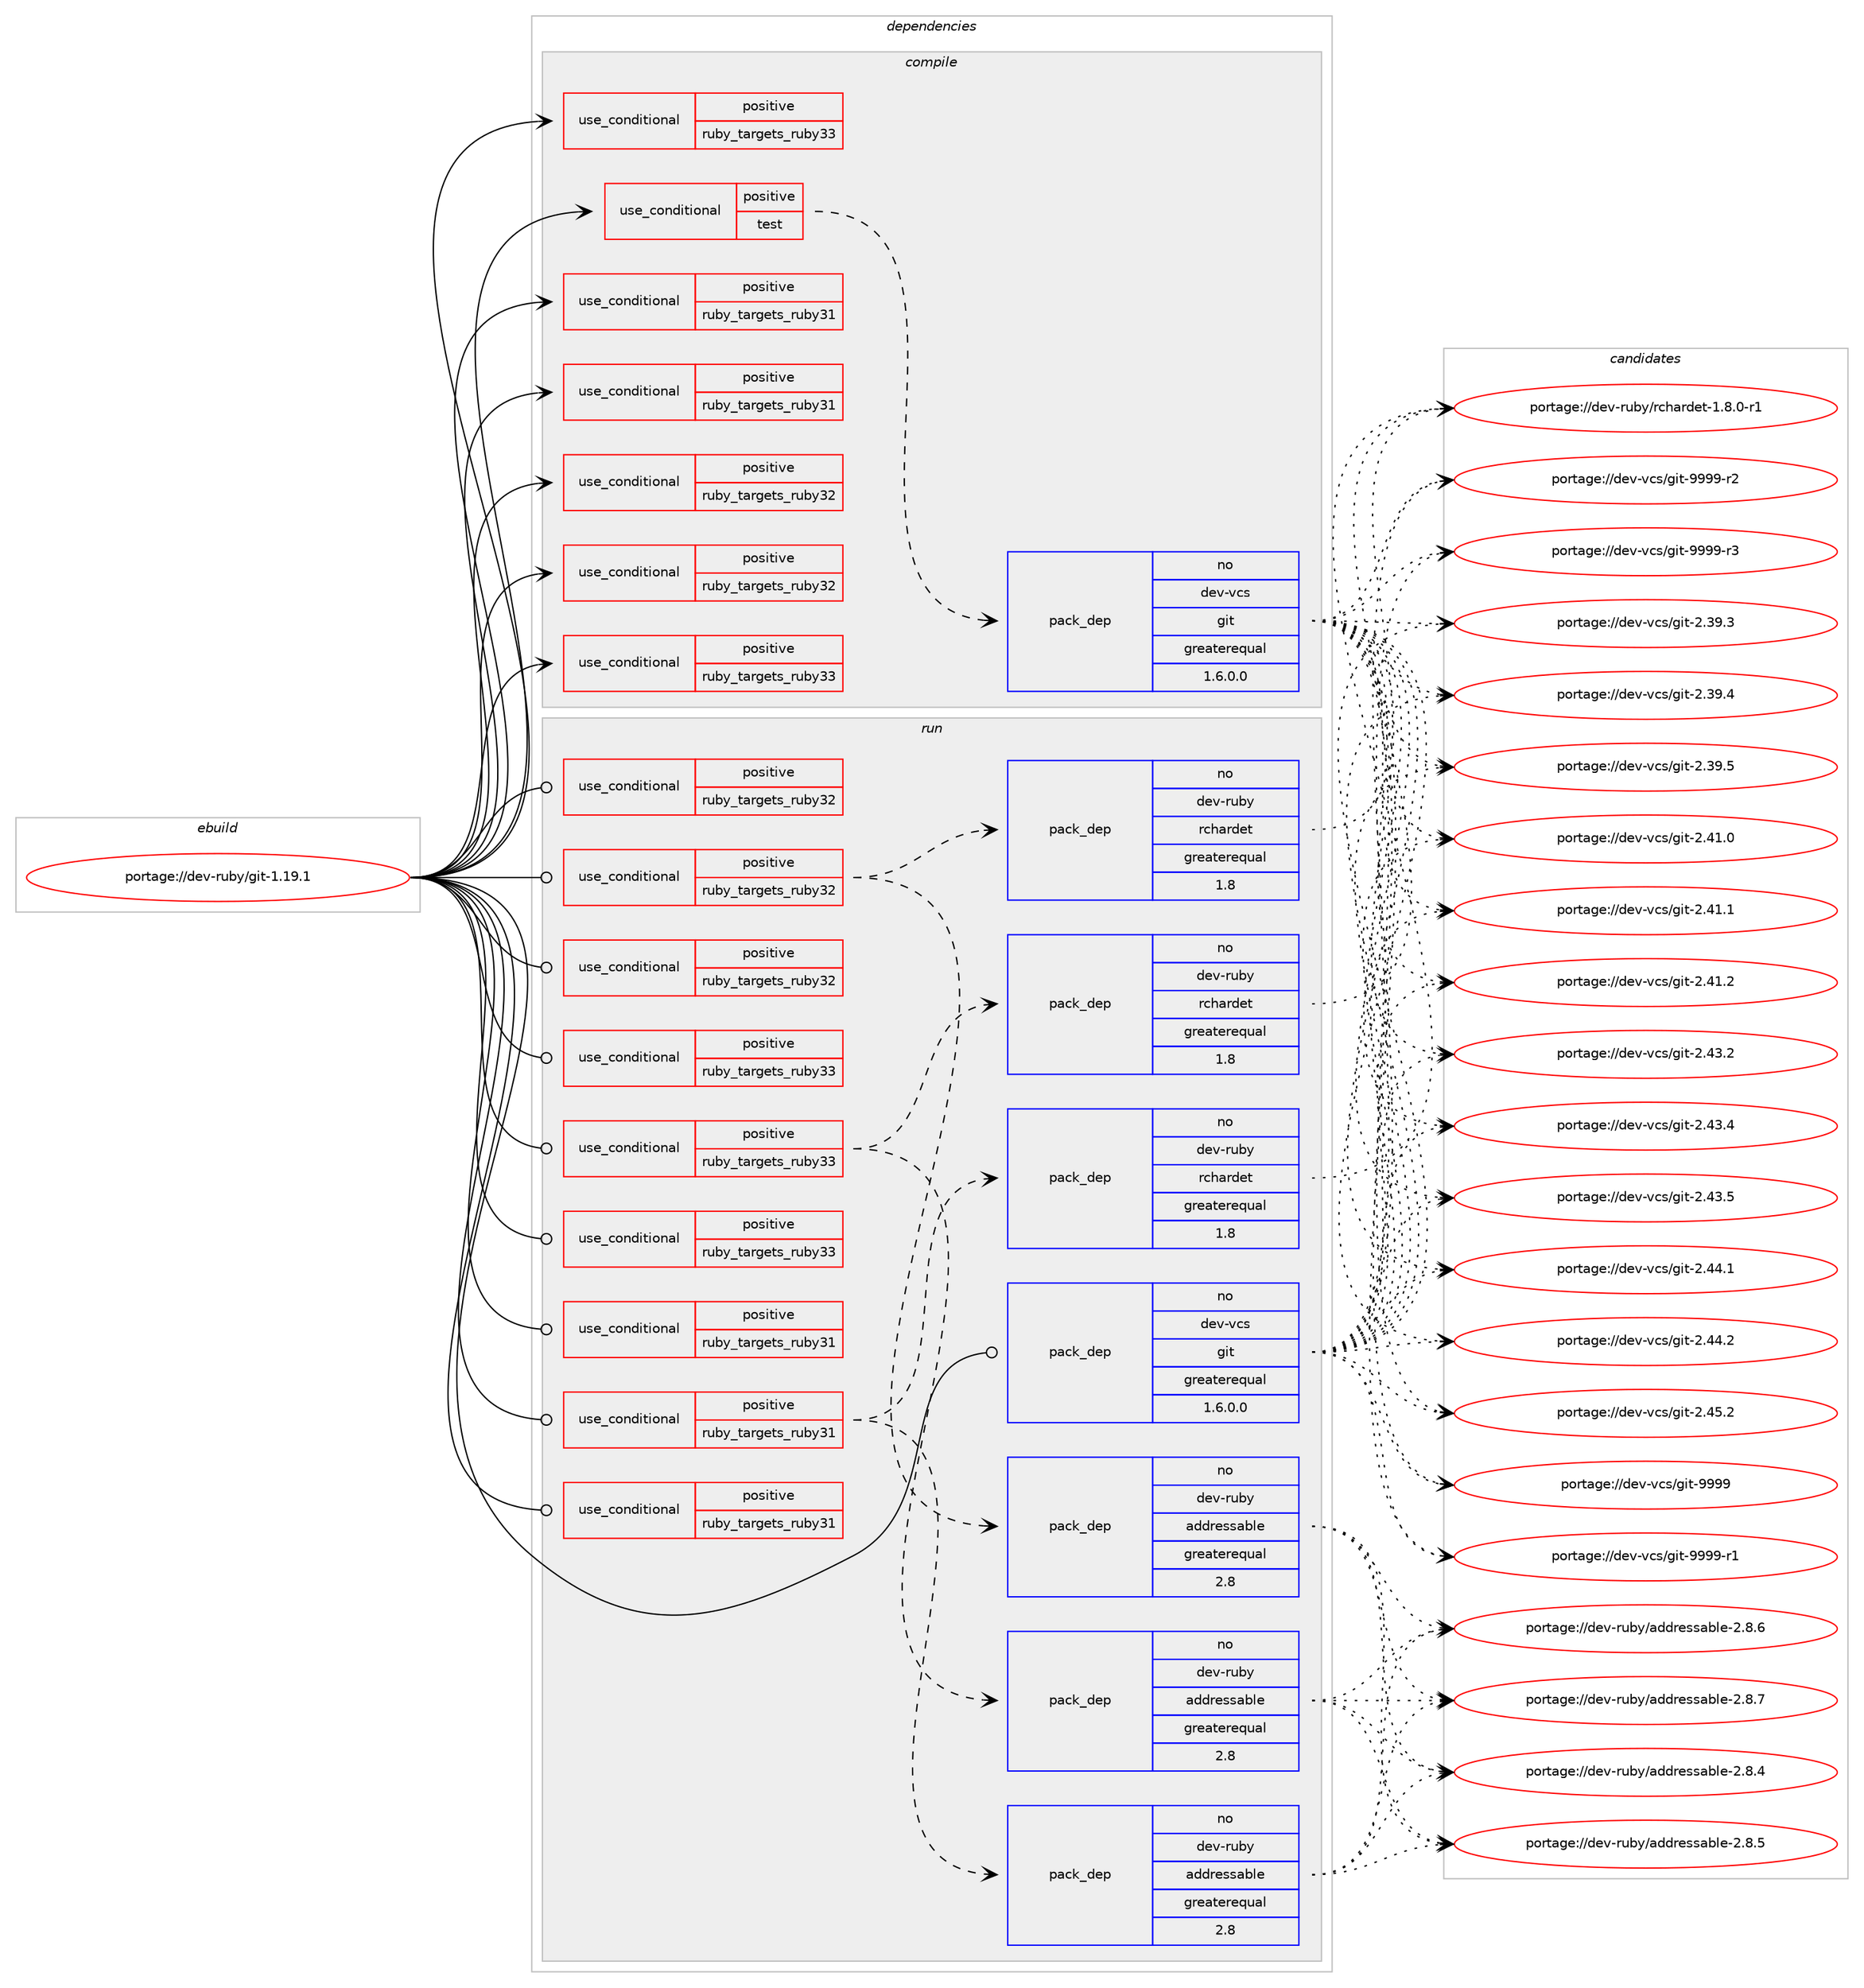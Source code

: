digraph prolog {

# *************
# Graph options
# *************

newrank=true;
concentrate=true;
compound=true;
graph [rankdir=LR,fontname=Helvetica,fontsize=10,ranksep=1.5];#, ranksep=2.5, nodesep=0.2];
edge  [arrowhead=vee];
node  [fontname=Helvetica,fontsize=10];

# **********
# The ebuild
# **********

subgraph cluster_leftcol {
color=gray;
rank=same;
label=<<i>ebuild</i>>;
id [label="portage://dev-ruby/git-1.19.1", color=red, width=4, href="../dev-ruby/git-1.19.1.svg"];
}

# ****************
# The dependencies
# ****************

subgraph cluster_midcol {
color=gray;
label=<<i>dependencies</i>>;
subgraph cluster_compile {
fillcolor="#eeeeee";
style=filled;
label=<<i>compile</i>>;
subgraph cond47012 {
dependency94247 [label=<<TABLE BORDER="0" CELLBORDER="1" CELLSPACING="0" CELLPADDING="4"><TR><TD ROWSPAN="3" CELLPADDING="10">use_conditional</TD></TR><TR><TD>positive</TD></TR><TR><TD>ruby_targets_ruby31</TD></TR></TABLE>>, shape=none, color=red];
# *** BEGIN UNKNOWN DEPENDENCY TYPE (TODO) ***
# dependency94247 -> package_dependency(portage://dev-ruby/git-1.19.1,install,no,dev-lang,ruby,none,[,,],[slot(3.1)],[])
# *** END UNKNOWN DEPENDENCY TYPE (TODO) ***

}
id:e -> dependency94247:w [weight=20,style="solid",arrowhead="vee"];
subgraph cond47013 {
dependency94248 [label=<<TABLE BORDER="0" CELLBORDER="1" CELLSPACING="0" CELLPADDING="4"><TR><TD ROWSPAN="3" CELLPADDING="10">use_conditional</TD></TR><TR><TD>positive</TD></TR><TR><TD>ruby_targets_ruby31</TD></TR></TABLE>>, shape=none, color=red];
# *** BEGIN UNKNOWN DEPENDENCY TYPE (TODO) ***
# dependency94248 -> package_dependency(portage://dev-ruby/git-1.19.1,install,no,virtual,rubygems,none,[,,],[],[use(enable(ruby_targets_ruby31),negative)])
# *** END UNKNOWN DEPENDENCY TYPE (TODO) ***

}
id:e -> dependency94248:w [weight=20,style="solid",arrowhead="vee"];
subgraph cond47014 {
dependency94249 [label=<<TABLE BORDER="0" CELLBORDER="1" CELLSPACING="0" CELLPADDING="4"><TR><TD ROWSPAN="3" CELLPADDING="10">use_conditional</TD></TR><TR><TD>positive</TD></TR><TR><TD>ruby_targets_ruby32</TD></TR></TABLE>>, shape=none, color=red];
# *** BEGIN UNKNOWN DEPENDENCY TYPE (TODO) ***
# dependency94249 -> package_dependency(portage://dev-ruby/git-1.19.1,install,no,dev-lang,ruby,none,[,,],[slot(3.2)],[])
# *** END UNKNOWN DEPENDENCY TYPE (TODO) ***

}
id:e -> dependency94249:w [weight=20,style="solid",arrowhead="vee"];
subgraph cond47015 {
dependency94250 [label=<<TABLE BORDER="0" CELLBORDER="1" CELLSPACING="0" CELLPADDING="4"><TR><TD ROWSPAN="3" CELLPADDING="10">use_conditional</TD></TR><TR><TD>positive</TD></TR><TR><TD>ruby_targets_ruby32</TD></TR></TABLE>>, shape=none, color=red];
# *** BEGIN UNKNOWN DEPENDENCY TYPE (TODO) ***
# dependency94250 -> package_dependency(portage://dev-ruby/git-1.19.1,install,no,virtual,rubygems,none,[,,],[],[use(enable(ruby_targets_ruby32),negative)])
# *** END UNKNOWN DEPENDENCY TYPE (TODO) ***

}
id:e -> dependency94250:w [weight=20,style="solid",arrowhead="vee"];
subgraph cond47016 {
dependency94251 [label=<<TABLE BORDER="0" CELLBORDER="1" CELLSPACING="0" CELLPADDING="4"><TR><TD ROWSPAN="3" CELLPADDING="10">use_conditional</TD></TR><TR><TD>positive</TD></TR><TR><TD>ruby_targets_ruby33</TD></TR></TABLE>>, shape=none, color=red];
# *** BEGIN UNKNOWN DEPENDENCY TYPE (TODO) ***
# dependency94251 -> package_dependency(portage://dev-ruby/git-1.19.1,install,no,dev-lang,ruby,none,[,,],[slot(3.3)],[])
# *** END UNKNOWN DEPENDENCY TYPE (TODO) ***

}
id:e -> dependency94251:w [weight=20,style="solid",arrowhead="vee"];
subgraph cond47017 {
dependency94252 [label=<<TABLE BORDER="0" CELLBORDER="1" CELLSPACING="0" CELLPADDING="4"><TR><TD ROWSPAN="3" CELLPADDING="10">use_conditional</TD></TR><TR><TD>positive</TD></TR><TR><TD>ruby_targets_ruby33</TD></TR></TABLE>>, shape=none, color=red];
# *** BEGIN UNKNOWN DEPENDENCY TYPE (TODO) ***
# dependency94252 -> package_dependency(portage://dev-ruby/git-1.19.1,install,no,virtual,rubygems,none,[,,],[],[use(enable(ruby_targets_ruby33),negative)])
# *** END UNKNOWN DEPENDENCY TYPE (TODO) ***

}
id:e -> dependency94252:w [weight=20,style="solid",arrowhead="vee"];
subgraph cond47018 {
dependency94253 [label=<<TABLE BORDER="0" CELLBORDER="1" CELLSPACING="0" CELLPADDING="4"><TR><TD ROWSPAN="3" CELLPADDING="10">use_conditional</TD></TR><TR><TD>positive</TD></TR><TR><TD>test</TD></TR></TABLE>>, shape=none, color=red];
subgraph pack45938 {
dependency94254 [label=<<TABLE BORDER="0" CELLBORDER="1" CELLSPACING="0" CELLPADDING="4" WIDTH="220"><TR><TD ROWSPAN="6" CELLPADDING="30">pack_dep</TD></TR><TR><TD WIDTH="110">no</TD></TR><TR><TD>dev-vcs</TD></TR><TR><TD>git</TD></TR><TR><TD>greaterequal</TD></TR><TR><TD>1.6.0.0</TD></TR></TABLE>>, shape=none, color=blue];
}
dependency94253:e -> dependency94254:w [weight=20,style="dashed",arrowhead="vee"];
# *** BEGIN UNKNOWN DEPENDENCY TYPE (TODO) ***
# dependency94253 -> package_dependency(portage://dev-ruby/git-1.19.1,install,no,app-arch,tar,none,[,,],[],[])
# *** END UNKNOWN DEPENDENCY TYPE (TODO) ***

}
id:e -> dependency94253:w [weight=20,style="solid",arrowhead="vee"];
}
subgraph cluster_compileandrun {
fillcolor="#eeeeee";
style=filled;
label=<<i>compile and run</i>>;
}
subgraph cluster_run {
fillcolor="#eeeeee";
style=filled;
label=<<i>run</i>>;
subgraph cond47019 {
dependency94255 [label=<<TABLE BORDER="0" CELLBORDER="1" CELLSPACING="0" CELLPADDING="4"><TR><TD ROWSPAN="3" CELLPADDING="10">use_conditional</TD></TR><TR><TD>positive</TD></TR><TR><TD>ruby_targets_ruby31</TD></TR></TABLE>>, shape=none, color=red];
# *** BEGIN UNKNOWN DEPENDENCY TYPE (TODO) ***
# dependency94255 -> package_dependency(portage://dev-ruby/git-1.19.1,run,no,dev-lang,ruby,none,[,,],[slot(3.1)],[])
# *** END UNKNOWN DEPENDENCY TYPE (TODO) ***

}
id:e -> dependency94255:w [weight=20,style="solid",arrowhead="odot"];
subgraph cond47020 {
dependency94256 [label=<<TABLE BORDER="0" CELLBORDER="1" CELLSPACING="0" CELLPADDING="4"><TR><TD ROWSPAN="3" CELLPADDING="10">use_conditional</TD></TR><TR><TD>positive</TD></TR><TR><TD>ruby_targets_ruby31</TD></TR></TABLE>>, shape=none, color=red];
subgraph pack45939 {
dependency94257 [label=<<TABLE BORDER="0" CELLBORDER="1" CELLSPACING="0" CELLPADDING="4" WIDTH="220"><TR><TD ROWSPAN="6" CELLPADDING="30">pack_dep</TD></TR><TR><TD WIDTH="110">no</TD></TR><TR><TD>dev-ruby</TD></TR><TR><TD>addressable</TD></TR><TR><TD>greaterequal</TD></TR><TR><TD>2.8</TD></TR></TABLE>>, shape=none, color=blue];
}
dependency94256:e -> dependency94257:w [weight=20,style="dashed",arrowhead="vee"];
subgraph pack45940 {
dependency94258 [label=<<TABLE BORDER="0" CELLBORDER="1" CELLSPACING="0" CELLPADDING="4" WIDTH="220"><TR><TD ROWSPAN="6" CELLPADDING="30">pack_dep</TD></TR><TR><TD WIDTH="110">no</TD></TR><TR><TD>dev-ruby</TD></TR><TR><TD>rchardet</TD></TR><TR><TD>greaterequal</TD></TR><TR><TD>1.8</TD></TR></TABLE>>, shape=none, color=blue];
}
dependency94256:e -> dependency94258:w [weight=20,style="dashed",arrowhead="vee"];
}
id:e -> dependency94256:w [weight=20,style="solid",arrowhead="odot"];
subgraph cond47021 {
dependency94259 [label=<<TABLE BORDER="0" CELLBORDER="1" CELLSPACING="0" CELLPADDING="4"><TR><TD ROWSPAN="3" CELLPADDING="10">use_conditional</TD></TR><TR><TD>positive</TD></TR><TR><TD>ruby_targets_ruby31</TD></TR></TABLE>>, shape=none, color=red];
# *** BEGIN UNKNOWN DEPENDENCY TYPE (TODO) ***
# dependency94259 -> package_dependency(portage://dev-ruby/git-1.19.1,run,no,virtual,rubygems,none,[,,],[],[use(enable(ruby_targets_ruby31),negative)])
# *** END UNKNOWN DEPENDENCY TYPE (TODO) ***

}
id:e -> dependency94259:w [weight=20,style="solid",arrowhead="odot"];
subgraph cond47022 {
dependency94260 [label=<<TABLE BORDER="0" CELLBORDER="1" CELLSPACING="0" CELLPADDING="4"><TR><TD ROWSPAN="3" CELLPADDING="10">use_conditional</TD></TR><TR><TD>positive</TD></TR><TR><TD>ruby_targets_ruby32</TD></TR></TABLE>>, shape=none, color=red];
# *** BEGIN UNKNOWN DEPENDENCY TYPE (TODO) ***
# dependency94260 -> package_dependency(portage://dev-ruby/git-1.19.1,run,no,dev-lang,ruby,none,[,,],[slot(3.2)],[])
# *** END UNKNOWN DEPENDENCY TYPE (TODO) ***

}
id:e -> dependency94260:w [weight=20,style="solid",arrowhead="odot"];
subgraph cond47023 {
dependency94261 [label=<<TABLE BORDER="0" CELLBORDER="1" CELLSPACING="0" CELLPADDING="4"><TR><TD ROWSPAN="3" CELLPADDING="10">use_conditional</TD></TR><TR><TD>positive</TD></TR><TR><TD>ruby_targets_ruby32</TD></TR></TABLE>>, shape=none, color=red];
subgraph pack45941 {
dependency94262 [label=<<TABLE BORDER="0" CELLBORDER="1" CELLSPACING="0" CELLPADDING="4" WIDTH="220"><TR><TD ROWSPAN="6" CELLPADDING="30">pack_dep</TD></TR><TR><TD WIDTH="110">no</TD></TR><TR><TD>dev-ruby</TD></TR><TR><TD>addressable</TD></TR><TR><TD>greaterequal</TD></TR><TR><TD>2.8</TD></TR></TABLE>>, shape=none, color=blue];
}
dependency94261:e -> dependency94262:w [weight=20,style="dashed",arrowhead="vee"];
subgraph pack45942 {
dependency94263 [label=<<TABLE BORDER="0" CELLBORDER="1" CELLSPACING="0" CELLPADDING="4" WIDTH="220"><TR><TD ROWSPAN="6" CELLPADDING="30">pack_dep</TD></TR><TR><TD WIDTH="110">no</TD></TR><TR><TD>dev-ruby</TD></TR><TR><TD>rchardet</TD></TR><TR><TD>greaterequal</TD></TR><TR><TD>1.8</TD></TR></TABLE>>, shape=none, color=blue];
}
dependency94261:e -> dependency94263:w [weight=20,style="dashed",arrowhead="vee"];
}
id:e -> dependency94261:w [weight=20,style="solid",arrowhead="odot"];
subgraph cond47024 {
dependency94264 [label=<<TABLE BORDER="0" CELLBORDER="1" CELLSPACING="0" CELLPADDING="4"><TR><TD ROWSPAN="3" CELLPADDING="10">use_conditional</TD></TR><TR><TD>positive</TD></TR><TR><TD>ruby_targets_ruby32</TD></TR></TABLE>>, shape=none, color=red];
# *** BEGIN UNKNOWN DEPENDENCY TYPE (TODO) ***
# dependency94264 -> package_dependency(portage://dev-ruby/git-1.19.1,run,no,virtual,rubygems,none,[,,],[],[use(enable(ruby_targets_ruby32),negative)])
# *** END UNKNOWN DEPENDENCY TYPE (TODO) ***

}
id:e -> dependency94264:w [weight=20,style="solid",arrowhead="odot"];
subgraph cond47025 {
dependency94265 [label=<<TABLE BORDER="0" CELLBORDER="1" CELLSPACING="0" CELLPADDING="4"><TR><TD ROWSPAN="3" CELLPADDING="10">use_conditional</TD></TR><TR><TD>positive</TD></TR><TR><TD>ruby_targets_ruby33</TD></TR></TABLE>>, shape=none, color=red];
# *** BEGIN UNKNOWN DEPENDENCY TYPE (TODO) ***
# dependency94265 -> package_dependency(portage://dev-ruby/git-1.19.1,run,no,dev-lang,ruby,none,[,,],[slot(3.3)],[])
# *** END UNKNOWN DEPENDENCY TYPE (TODO) ***

}
id:e -> dependency94265:w [weight=20,style="solid",arrowhead="odot"];
subgraph cond47026 {
dependency94266 [label=<<TABLE BORDER="0" CELLBORDER="1" CELLSPACING="0" CELLPADDING="4"><TR><TD ROWSPAN="3" CELLPADDING="10">use_conditional</TD></TR><TR><TD>positive</TD></TR><TR><TD>ruby_targets_ruby33</TD></TR></TABLE>>, shape=none, color=red];
subgraph pack45943 {
dependency94267 [label=<<TABLE BORDER="0" CELLBORDER="1" CELLSPACING="0" CELLPADDING="4" WIDTH="220"><TR><TD ROWSPAN="6" CELLPADDING="30">pack_dep</TD></TR><TR><TD WIDTH="110">no</TD></TR><TR><TD>dev-ruby</TD></TR><TR><TD>addressable</TD></TR><TR><TD>greaterequal</TD></TR><TR><TD>2.8</TD></TR></TABLE>>, shape=none, color=blue];
}
dependency94266:e -> dependency94267:w [weight=20,style="dashed",arrowhead="vee"];
subgraph pack45944 {
dependency94268 [label=<<TABLE BORDER="0" CELLBORDER="1" CELLSPACING="0" CELLPADDING="4" WIDTH="220"><TR><TD ROWSPAN="6" CELLPADDING="30">pack_dep</TD></TR><TR><TD WIDTH="110">no</TD></TR><TR><TD>dev-ruby</TD></TR><TR><TD>rchardet</TD></TR><TR><TD>greaterequal</TD></TR><TR><TD>1.8</TD></TR></TABLE>>, shape=none, color=blue];
}
dependency94266:e -> dependency94268:w [weight=20,style="dashed",arrowhead="vee"];
}
id:e -> dependency94266:w [weight=20,style="solid",arrowhead="odot"];
subgraph cond47027 {
dependency94269 [label=<<TABLE BORDER="0" CELLBORDER="1" CELLSPACING="0" CELLPADDING="4"><TR><TD ROWSPAN="3" CELLPADDING="10">use_conditional</TD></TR><TR><TD>positive</TD></TR><TR><TD>ruby_targets_ruby33</TD></TR></TABLE>>, shape=none, color=red];
# *** BEGIN UNKNOWN DEPENDENCY TYPE (TODO) ***
# dependency94269 -> package_dependency(portage://dev-ruby/git-1.19.1,run,no,virtual,rubygems,none,[,,],[],[use(enable(ruby_targets_ruby33),negative)])
# *** END UNKNOWN DEPENDENCY TYPE (TODO) ***

}
id:e -> dependency94269:w [weight=20,style="solid",arrowhead="odot"];
subgraph pack45945 {
dependency94270 [label=<<TABLE BORDER="0" CELLBORDER="1" CELLSPACING="0" CELLPADDING="4" WIDTH="220"><TR><TD ROWSPAN="6" CELLPADDING="30">pack_dep</TD></TR><TR><TD WIDTH="110">no</TD></TR><TR><TD>dev-vcs</TD></TR><TR><TD>git</TD></TR><TR><TD>greaterequal</TD></TR><TR><TD>1.6.0.0</TD></TR></TABLE>>, shape=none, color=blue];
}
id:e -> dependency94270:w [weight=20,style="solid",arrowhead="odot"];
}
}

# **************
# The candidates
# **************

subgraph cluster_choices {
rank=same;
color=gray;
label=<<i>candidates</i>>;

subgraph choice45938 {
color=black;
nodesep=1;
choice10010111845118991154710310511645504651574651 [label="portage://dev-vcs/git-2.39.3", color=red, width=4,href="../dev-vcs/git-2.39.3.svg"];
choice10010111845118991154710310511645504651574652 [label="portage://dev-vcs/git-2.39.4", color=red, width=4,href="../dev-vcs/git-2.39.4.svg"];
choice10010111845118991154710310511645504651574653 [label="portage://dev-vcs/git-2.39.5", color=red, width=4,href="../dev-vcs/git-2.39.5.svg"];
choice10010111845118991154710310511645504652494648 [label="portage://dev-vcs/git-2.41.0", color=red, width=4,href="../dev-vcs/git-2.41.0.svg"];
choice10010111845118991154710310511645504652494649 [label="portage://dev-vcs/git-2.41.1", color=red, width=4,href="../dev-vcs/git-2.41.1.svg"];
choice10010111845118991154710310511645504652494650 [label="portage://dev-vcs/git-2.41.2", color=red, width=4,href="../dev-vcs/git-2.41.2.svg"];
choice10010111845118991154710310511645504652514650 [label="portage://dev-vcs/git-2.43.2", color=red, width=4,href="../dev-vcs/git-2.43.2.svg"];
choice10010111845118991154710310511645504652514652 [label="portage://dev-vcs/git-2.43.4", color=red, width=4,href="../dev-vcs/git-2.43.4.svg"];
choice10010111845118991154710310511645504652514653 [label="portage://dev-vcs/git-2.43.5", color=red, width=4,href="../dev-vcs/git-2.43.5.svg"];
choice10010111845118991154710310511645504652524649 [label="portage://dev-vcs/git-2.44.1", color=red, width=4,href="../dev-vcs/git-2.44.1.svg"];
choice10010111845118991154710310511645504652524650 [label="portage://dev-vcs/git-2.44.2", color=red, width=4,href="../dev-vcs/git-2.44.2.svg"];
choice10010111845118991154710310511645504652534650 [label="portage://dev-vcs/git-2.45.2", color=red, width=4,href="../dev-vcs/git-2.45.2.svg"];
choice1001011184511899115471031051164557575757 [label="portage://dev-vcs/git-9999", color=red, width=4,href="../dev-vcs/git-9999.svg"];
choice10010111845118991154710310511645575757574511449 [label="portage://dev-vcs/git-9999-r1", color=red, width=4,href="../dev-vcs/git-9999-r1.svg"];
choice10010111845118991154710310511645575757574511450 [label="portage://dev-vcs/git-9999-r2", color=red, width=4,href="../dev-vcs/git-9999-r2.svg"];
choice10010111845118991154710310511645575757574511451 [label="portage://dev-vcs/git-9999-r3", color=red, width=4,href="../dev-vcs/git-9999-r3.svg"];
dependency94254:e -> choice10010111845118991154710310511645504651574651:w [style=dotted,weight="100"];
dependency94254:e -> choice10010111845118991154710310511645504651574652:w [style=dotted,weight="100"];
dependency94254:e -> choice10010111845118991154710310511645504651574653:w [style=dotted,weight="100"];
dependency94254:e -> choice10010111845118991154710310511645504652494648:w [style=dotted,weight="100"];
dependency94254:e -> choice10010111845118991154710310511645504652494649:w [style=dotted,weight="100"];
dependency94254:e -> choice10010111845118991154710310511645504652494650:w [style=dotted,weight="100"];
dependency94254:e -> choice10010111845118991154710310511645504652514650:w [style=dotted,weight="100"];
dependency94254:e -> choice10010111845118991154710310511645504652514652:w [style=dotted,weight="100"];
dependency94254:e -> choice10010111845118991154710310511645504652514653:w [style=dotted,weight="100"];
dependency94254:e -> choice10010111845118991154710310511645504652524649:w [style=dotted,weight="100"];
dependency94254:e -> choice10010111845118991154710310511645504652524650:w [style=dotted,weight="100"];
dependency94254:e -> choice10010111845118991154710310511645504652534650:w [style=dotted,weight="100"];
dependency94254:e -> choice1001011184511899115471031051164557575757:w [style=dotted,weight="100"];
dependency94254:e -> choice10010111845118991154710310511645575757574511449:w [style=dotted,weight="100"];
dependency94254:e -> choice10010111845118991154710310511645575757574511450:w [style=dotted,weight="100"];
dependency94254:e -> choice10010111845118991154710310511645575757574511451:w [style=dotted,weight="100"];
}
subgraph choice45939 {
color=black;
nodesep=1;
choice100101118451141179812147971001001141011151159798108101455046564652 [label="portage://dev-ruby/addressable-2.8.4", color=red, width=4,href="../dev-ruby/addressable-2.8.4.svg"];
choice100101118451141179812147971001001141011151159798108101455046564653 [label="portage://dev-ruby/addressable-2.8.5", color=red, width=4,href="../dev-ruby/addressable-2.8.5.svg"];
choice100101118451141179812147971001001141011151159798108101455046564654 [label="portage://dev-ruby/addressable-2.8.6", color=red, width=4,href="../dev-ruby/addressable-2.8.6.svg"];
choice100101118451141179812147971001001141011151159798108101455046564655 [label="portage://dev-ruby/addressable-2.8.7", color=red, width=4,href="../dev-ruby/addressable-2.8.7.svg"];
dependency94257:e -> choice100101118451141179812147971001001141011151159798108101455046564652:w [style=dotted,weight="100"];
dependency94257:e -> choice100101118451141179812147971001001141011151159798108101455046564653:w [style=dotted,weight="100"];
dependency94257:e -> choice100101118451141179812147971001001141011151159798108101455046564654:w [style=dotted,weight="100"];
dependency94257:e -> choice100101118451141179812147971001001141011151159798108101455046564655:w [style=dotted,weight="100"];
}
subgraph choice45940 {
color=black;
nodesep=1;
choice10010111845114117981214711499104971141001011164549465646484511449 [label="portage://dev-ruby/rchardet-1.8.0-r1", color=red, width=4,href="../dev-ruby/rchardet-1.8.0-r1.svg"];
dependency94258:e -> choice10010111845114117981214711499104971141001011164549465646484511449:w [style=dotted,weight="100"];
}
subgraph choice45941 {
color=black;
nodesep=1;
choice100101118451141179812147971001001141011151159798108101455046564652 [label="portage://dev-ruby/addressable-2.8.4", color=red, width=4,href="../dev-ruby/addressable-2.8.4.svg"];
choice100101118451141179812147971001001141011151159798108101455046564653 [label="portage://dev-ruby/addressable-2.8.5", color=red, width=4,href="../dev-ruby/addressable-2.8.5.svg"];
choice100101118451141179812147971001001141011151159798108101455046564654 [label="portage://dev-ruby/addressable-2.8.6", color=red, width=4,href="../dev-ruby/addressable-2.8.6.svg"];
choice100101118451141179812147971001001141011151159798108101455046564655 [label="portage://dev-ruby/addressable-2.8.7", color=red, width=4,href="../dev-ruby/addressable-2.8.7.svg"];
dependency94262:e -> choice100101118451141179812147971001001141011151159798108101455046564652:w [style=dotted,weight="100"];
dependency94262:e -> choice100101118451141179812147971001001141011151159798108101455046564653:w [style=dotted,weight="100"];
dependency94262:e -> choice100101118451141179812147971001001141011151159798108101455046564654:w [style=dotted,weight="100"];
dependency94262:e -> choice100101118451141179812147971001001141011151159798108101455046564655:w [style=dotted,weight="100"];
}
subgraph choice45942 {
color=black;
nodesep=1;
choice10010111845114117981214711499104971141001011164549465646484511449 [label="portage://dev-ruby/rchardet-1.8.0-r1", color=red, width=4,href="../dev-ruby/rchardet-1.8.0-r1.svg"];
dependency94263:e -> choice10010111845114117981214711499104971141001011164549465646484511449:w [style=dotted,weight="100"];
}
subgraph choice45943 {
color=black;
nodesep=1;
choice100101118451141179812147971001001141011151159798108101455046564652 [label="portage://dev-ruby/addressable-2.8.4", color=red, width=4,href="../dev-ruby/addressable-2.8.4.svg"];
choice100101118451141179812147971001001141011151159798108101455046564653 [label="portage://dev-ruby/addressable-2.8.5", color=red, width=4,href="../dev-ruby/addressable-2.8.5.svg"];
choice100101118451141179812147971001001141011151159798108101455046564654 [label="portage://dev-ruby/addressable-2.8.6", color=red, width=4,href="../dev-ruby/addressable-2.8.6.svg"];
choice100101118451141179812147971001001141011151159798108101455046564655 [label="portage://dev-ruby/addressable-2.8.7", color=red, width=4,href="../dev-ruby/addressable-2.8.7.svg"];
dependency94267:e -> choice100101118451141179812147971001001141011151159798108101455046564652:w [style=dotted,weight="100"];
dependency94267:e -> choice100101118451141179812147971001001141011151159798108101455046564653:w [style=dotted,weight="100"];
dependency94267:e -> choice100101118451141179812147971001001141011151159798108101455046564654:w [style=dotted,weight="100"];
dependency94267:e -> choice100101118451141179812147971001001141011151159798108101455046564655:w [style=dotted,weight="100"];
}
subgraph choice45944 {
color=black;
nodesep=1;
choice10010111845114117981214711499104971141001011164549465646484511449 [label="portage://dev-ruby/rchardet-1.8.0-r1", color=red, width=4,href="../dev-ruby/rchardet-1.8.0-r1.svg"];
dependency94268:e -> choice10010111845114117981214711499104971141001011164549465646484511449:w [style=dotted,weight="100"];
}
subgraph choice45945 {
color=black;
nodesep=1;
choice10010111845118991154710310511645504651574651 [label="portage://dev-vcs/git-2.39.3", color=red, width=4,href="../dev-vcs/git-2.39.3.svg"];
choice10010111845118991154710310511645504651574652 [label="portage://dev-vcs/git-2.39.4", color=red, width=4,href="../dev-vcs/git-2.39.4.svg"];
choice10010111845118991154710310511645504651574653 [label="portage://dev-vcs/git-2.39.5", color=red, width=4,href="../dev-vcs/git-2.39.5.svg"];
choice10010111845118991154710310511645504652494648 [label="portage://dev-vcs/git-2.41.0", color=red, width=4,href="../dev-vcs/git-2.41.0.svg"];
choice10010111845118991154710310511645504652494649 [label="portage://dev-vcs/git-2.41.1", color=red, width=4,href="../dev-vcs/git-2.41.1.svg"];
choice10010111845118991154710310511645504652494650 [label="portage://dev-vcs/git-2.41.2", color=red, width=4,href="../dev-vcs/git-2.41.2.svg"];
choice10010111845118991154710310511645504652514650 [label="portage://dev-vcs/git-2.43.2", color=red, width=4,href="../dev-vcs/git-2.43.2.svg"];
choice10010111845118991154710310511645504652514652 [label="portage://dev-vcs/git-2.43.4", color=red, width=4,href="../dev-vcs/git-2.43.4.svg"];
choice10010111845118991154710310511645504652514653 [label="portage://dev-vcs/git-2.43.5", color=red, width=4,href="../dev-vcs/git-2.43.5.svg"];
choice10010111845118991154710310511645504652524649 [label="portage://dev-vcs/git-2.44.1", color=red, width=4,href="../dev-vcs/git-2.44.1.svg"];
choice10010111845118991154710310511645504652524650 [label="portage://dev-vcs/git-2.44.2", color=red, width=4,href="../dev-vcs/git-2.44.2.svg"];
choice10010111845118991154710310511645504652534650 [label="portage://dev-vcs/git-2.45.2", color=red, width=4,href="../dev-vcs/git-2.45.2.svg"];
choice1001011184511899115471031051164557575757 [label="portage://dev-vcs/git-9999", color=red, width=4,href="../dev-vcs/git-9999.svg"];
choice10010111845118991154710310511645575757574511449 [label="portage://dev-vcs/git-9999-r1", color=red, width=4,href="../dev-vcs/git-9999-r1.svg"];
choice10010111845118991154710310511645575757574511450 [label="portage://dev-vcs/git-9999-r2", color=red, width=4,href="../dev-vcs/git-9999-r2.svg"];
choice10010111845118991154710310511645575757574511451 [label="portage://dev-vcs/git-9999-r3", color=red, width=4,href="../dev-vcs/git-9999-r3.svg"];
dependency94270:e -> choice10010111845118991154710310511645504651574651:w [style=dotted,weight="100"];
dependency94270:e -> choice10010111845118991154710310511645504651574652:w [style=dotted,weight="100"];
dependency94270:e -> choice10010111845118991154710310511645504651574653:w [style=dotted,weight="100"];
dependency94270:e -> choice10010111845118991154710310511645504652494648:w [style=dotted,weight="100"];
dependency94270:e -> choice10010111845118991154710310511645504652494649:w [style=dotted,weight="100"];
dependency94270:e -> choice10010111845118991154710310511645504652494650:w [style=dotted,weight="100"];
dependency94270:e -> choice10010111845118991154710310511645504652514650:w [style=dotted,weight="100"];
dependency94270:e -> choice10010111845118991154710310511645504652514652:w [style=dotted,weight="100"];
dependency94270:e -> choice10010111845118991154710310511645504652514653:w [style=dotted,weight="100"];
dependency94270:e -> choice10010111845118991154710310511645504652524649:w [style=dotted,weight="100"];
dependency94270:e -> choice10010111845118991154710310511645504652524650:w [style=dotted,weight="100"];
dependency94270:e -> choice10010111845118991154710310511645504652534650:w [style=dotted,weight="100"];
dependency94270:e -> choice1001011184511899115471031051164557575757:w [style=dotted,weight="100"];
dependency94270:e -> choice10010111845118991154710310511645575757574511449:w [style=dotted,weight="100"];
dependency94270:e -> choice10010111845118991154710310511645575757574511450:w [style=dotted,weight="100"];
dependency94270:e -> choice10010111845118991154710310511645575757574511451:w [style=dotted,weight="100"];
}
}

}
